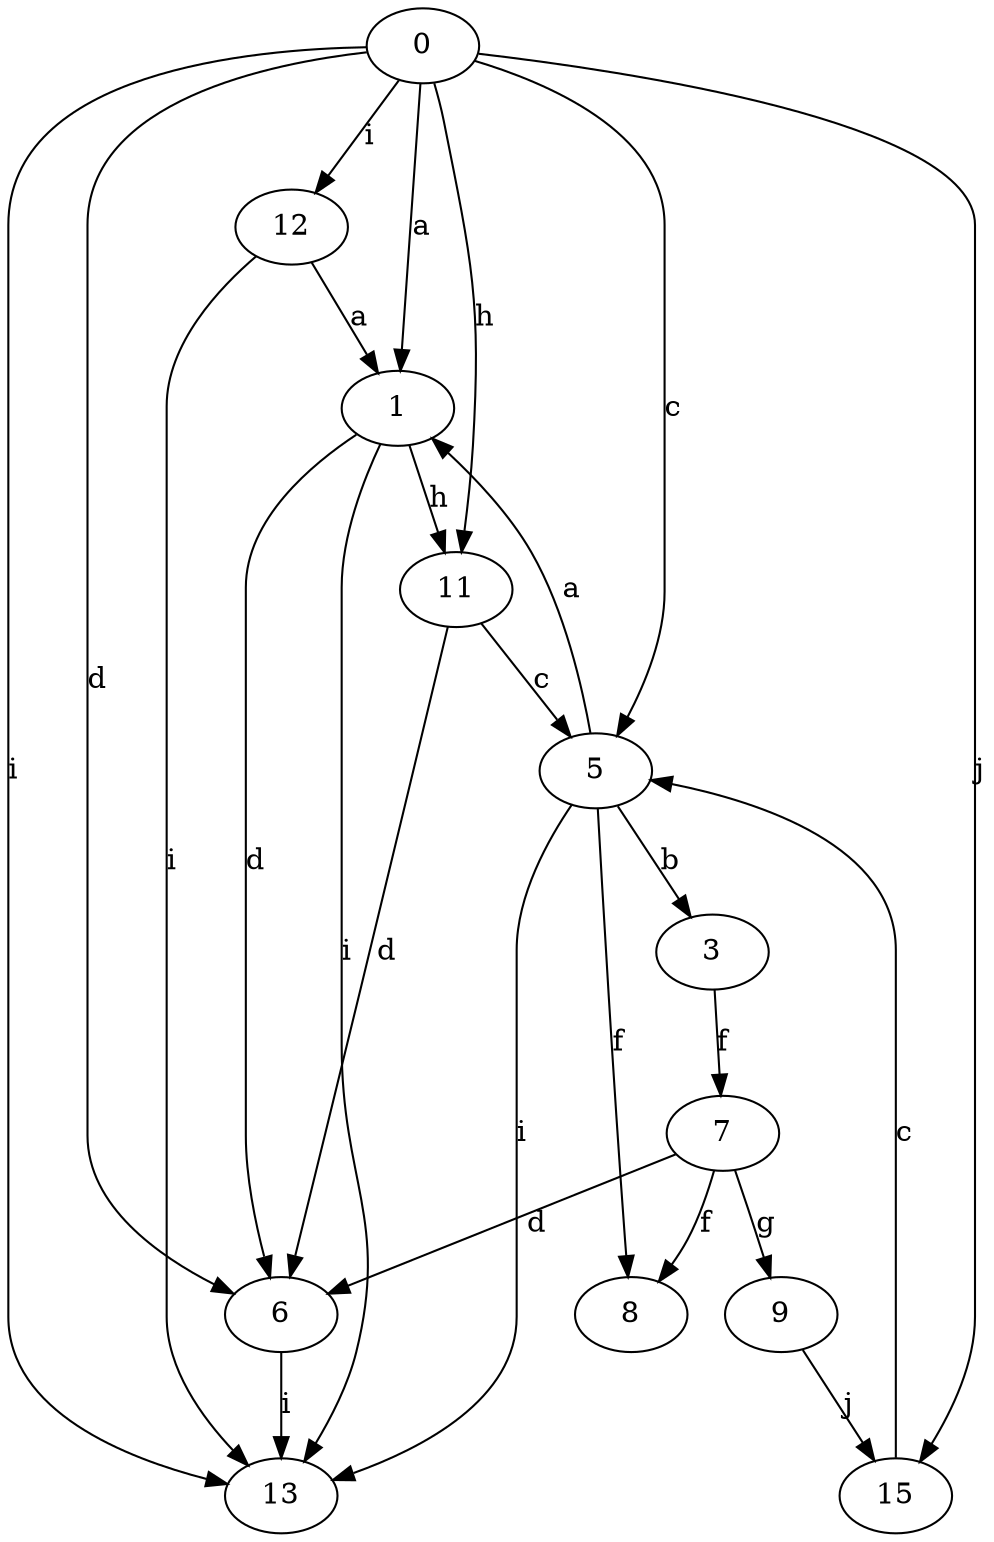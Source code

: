 strict digraph  {
0;
1;
3;
5;
6;
7;
8;
9;
11;
12;
13;
15;
0 -> 1  [label=a];
0 -> 5  [label=c];
0 -> 6  [label=d];
0 -> 11  [label=h];
0 -> 12  [label=i];
0 -> 13  [label=i];
0 -> 15  [label=j];
1 -> 6  [label=d];
1 -> 11  [label=h];
1 -> 13  [label=i];
3 -> 7  [label=f];
5 -> 1  [label=a];
5 -> 3  [label=b];
5 -> 8  [label=f];
5 -> 13  [label=i];
6 -> 13  [label=i];
7 -> 6  [label=d];
7 -> 8  [label=f];
7 -> 9  [label=g];
9 -> 15  [label=j];
11 -> 5  [label=c];
11 -> 6  [label=d];
12 -> 1  [label=a];
12 -> 13  [label=i];
15 -> 5  [label=c];
}
